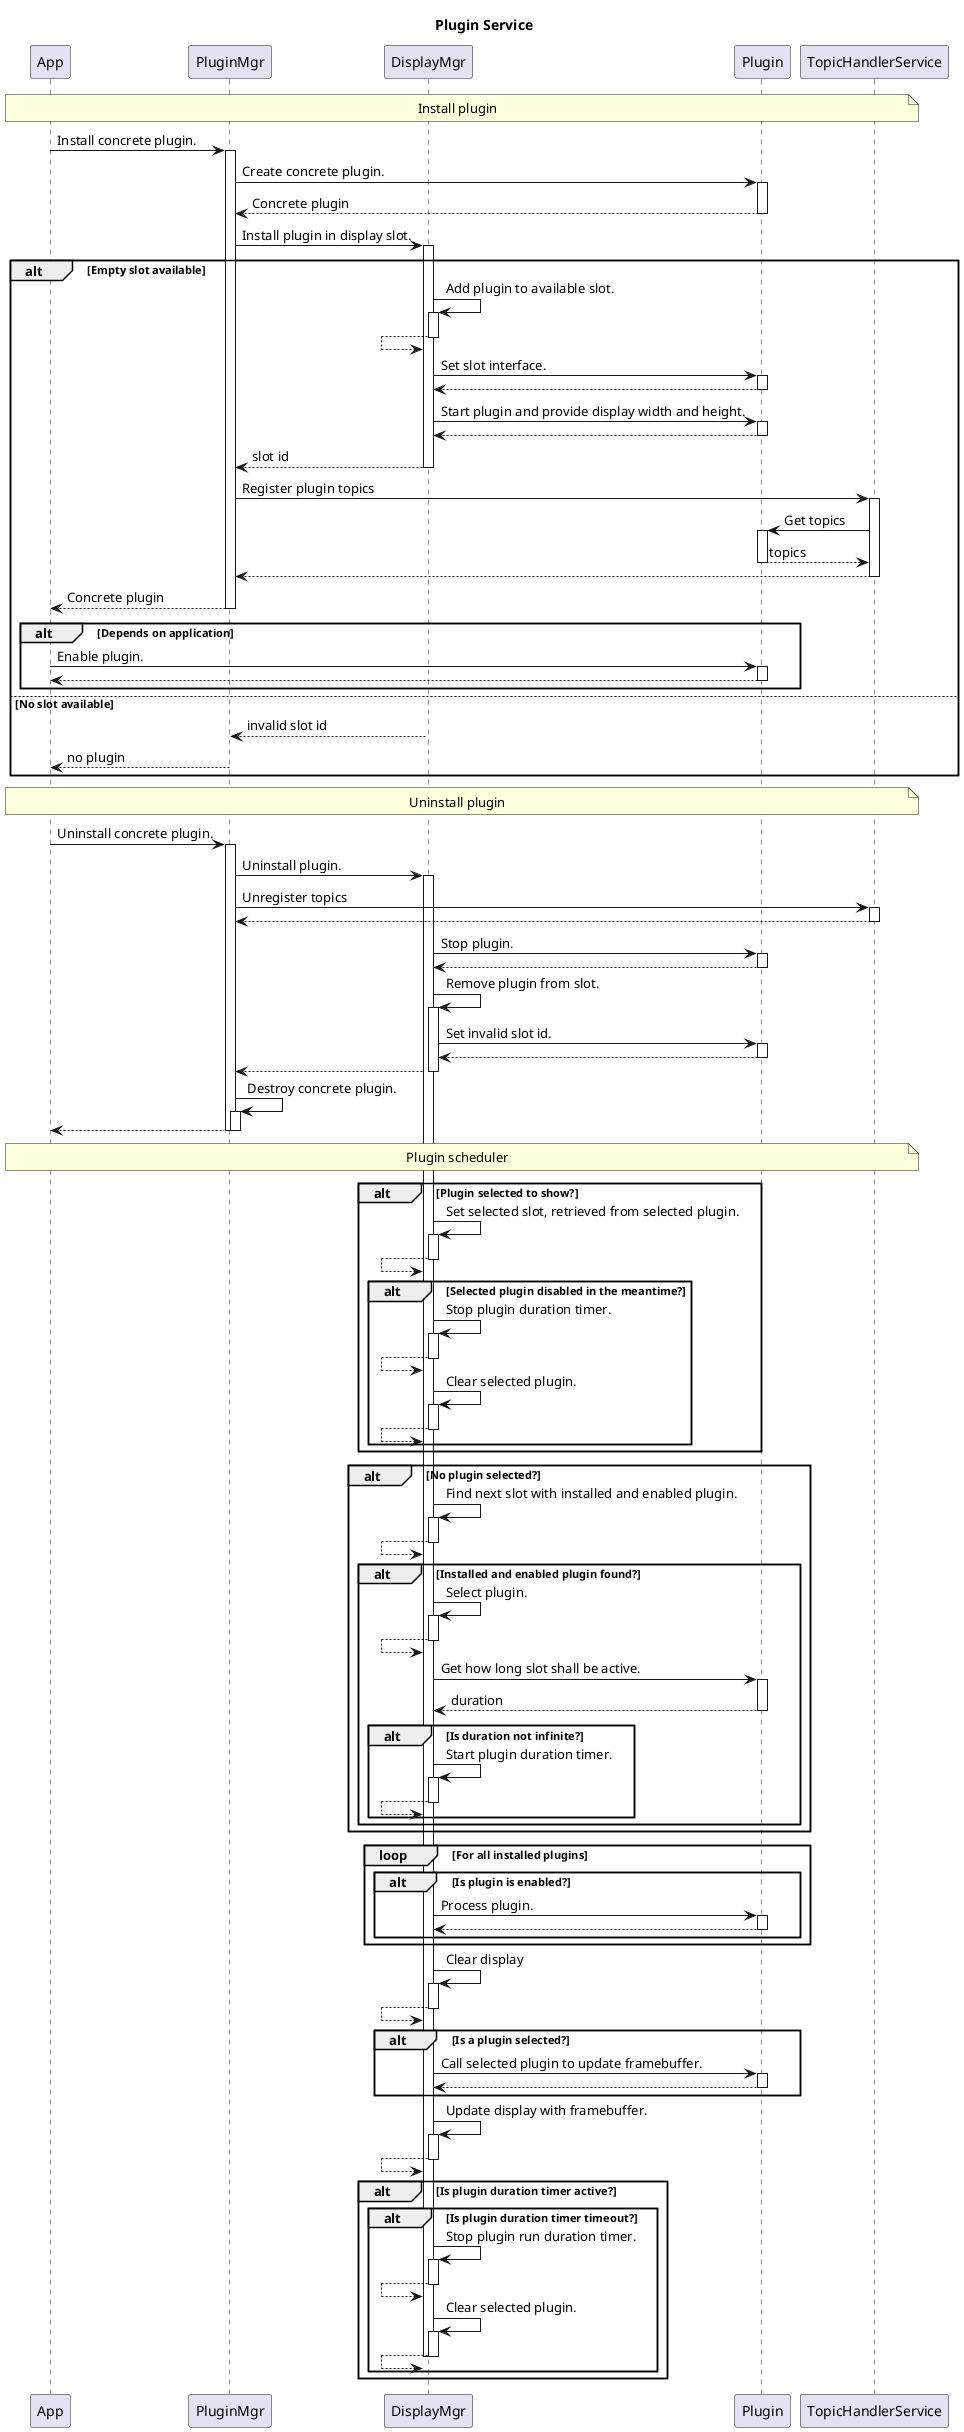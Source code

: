 @startuml plugin-service-dynamic

title Plugin Service

participant "App" as app
participant "PluginMgr" as pluginMgr
participant "DisplayMgr" as displayMgr
participant "Plugin" as plugin
participant "TopicHandlerService" as topicHandlerService

autoactivate on

note over app,topicHandlerService
    Install plugin
end note

app -> pluginMgr: Install concrete plugin.
pluginMgr -> plugin: Create concrete plugin.
plugin --> pluginMgr: Concrete plugin
pluginMgr -> displayMgr: Install plugin in display slot.

alt Empty slot available
    displayMgr -> displayMgr: Add plugin to available slot.
    displayMgr <-- displayMgr
    displayMgr -> plugin: Set slot interface.
    plugin --> displayMgr
    displayMgr -> plugin: Start plugin and provide display width and height.
    plugin --> displayMgr
    displayMgr --> pluginMgr: slot id
    pluginMgr -> topicHandlerService: Register plugin topics
        topicHandlerService -> plugin: Get topics
        topicHandlerService <-- plugin: topics
    pluginMgr <-- topicHandlerService
    pluginMgr --> app: Concrete plugin

    alt Depends on application
        app -> plugin: Enable plugin.
        plugin --> app
    end alt
else No slot available
    displayMgr --> pluginMgr: invalid slot id
    pluginMgr --> app: no plugin
end alt

note over app,topicHandlerService
    Uninstall plugin
end note

app -> pluginMgr: Uninstall concrete plugin.
pluginMgr -> displayMgr: Uninstall plugin.
pluginMgr -> topicHandlerService: Unregister topics
topicHandlerService --> pluginMgr
displayMgr -> plugin: Stop plugin.
plugin --> displayMgr
displayMgr -> displayMgr: Remove plugin from slot.
displayMgr -> plugin: Set invalid slot id.
plugin --> displayMgr
displayMgr --> pluginMgr
pluginMgr -> pluginMgr: Destroy concrete plugin.
pluginMgr --> app

note over app,topicHandlerService
    Plugin scheduler
end note

alt Plugin selected to show?

    displayMgr -> displayMgr: Set selected slot, retrieved from selected plugin.
    displayMgr <-- displayMgr

    alt Selected plugin disabled in the meantime?
        displayMgr -> displayMgr: Stop plugin duration timer.
        displayMgr <-- displayMgr
        displayMgr -> displayMgr: Clear selected plugin.
        displayMgr <-- displayMgr
    end alt

end alt

alt No plugin selected?

    displayMgr -> displayMgr: Find next slot with installed and enabled plugin.
    displayMgr <-- displayMgr

    alt Installed and enabled plugin found?
        displayMgr -> displayMgr: Select plugin.
        displayMgr <-- displayMgr
        displayMgr -> plugin: Get how long slot shall be active.
        plugin --> displayMgr: duration

        alt Is duration not infinite?
            displayMgr -> displayMgr: Start plugin duration timer.
            displayMgr <-- displayMgr
        end alt
    end alt

end alt

loop For all installed plugins

    alt Is plugin is enabled?

        displayMgr -> plugin: Process plugin.
        plugin --> displayMgr

    end alt

end loop

displayMgr -> displayMgr: Clear display
displayMgr <-- displayMgr

alt Is a plugin selected?
    displayMgr -> plugin: Call selected plugin to update framebuffer.
    plugin --> displayMgr
end alt

displayMgr -> displayMgr: Update display with framebuffer.
displayMgr <-- displayMgr

alt Is plugin duration timer active?
    alt Is plugin duration timer timeout?
        displayMgr -> displayMgr: Stop plugin run duration timer.
        displayMgr <-- displayMgr
        displayMgr -> displayMgr: Clear selected plugin.
        displayMgr <-- displayMgr
    end alt
end alt

@enduml